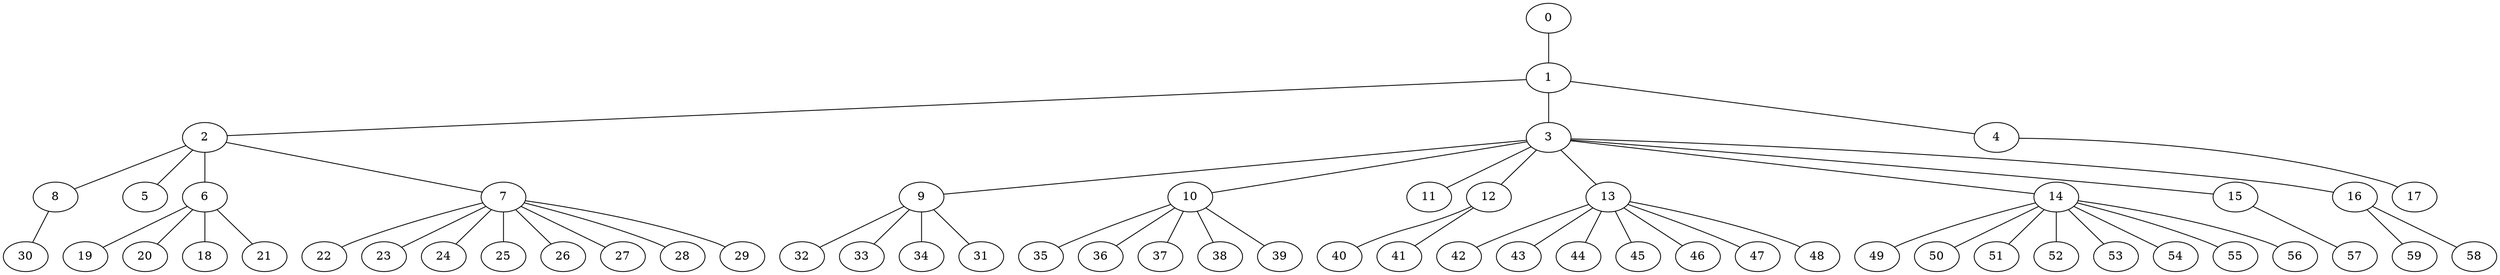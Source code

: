 
graph graphname {
    0 -- 1
1 -- 2
1 -- 3
1 -- 4
2 -- 8
2 -- 5
2 -- 6
2 -- 7
3 -- 9
3 -- 10
3 -- 11
3 -- 12
3 -- 13
3 -- 14
3 -- 15
3 -- 16
4 -- 17
6 -- 19
6 -- 20
6 -- 18
6 -- 21
7 -- 22
7 -- 23
7 -- 24
7 -- 25
7 -- 26
7 -- 27
7 -- 28
7 -- 29
8 -- 30
9 -- 32
9 -- 33
9 -- 34
9 -- 31
10 -- 35
10 -- 36
10 -- 37
10 -- 38
10 -- 39
12 -- 40
12 -- 41
13 -- 42
13 -- 43
13 -- 44
13 -- 45
13 -- 46
13 -- 47
13 -- 48
14 -- 49
14 -- 50
14 -- 51
14 -- 52
14 -- 53
14 -- 54
14 -- 55
14 -- 56
15 -- 57
16 -- 59
16 -- 58

}
